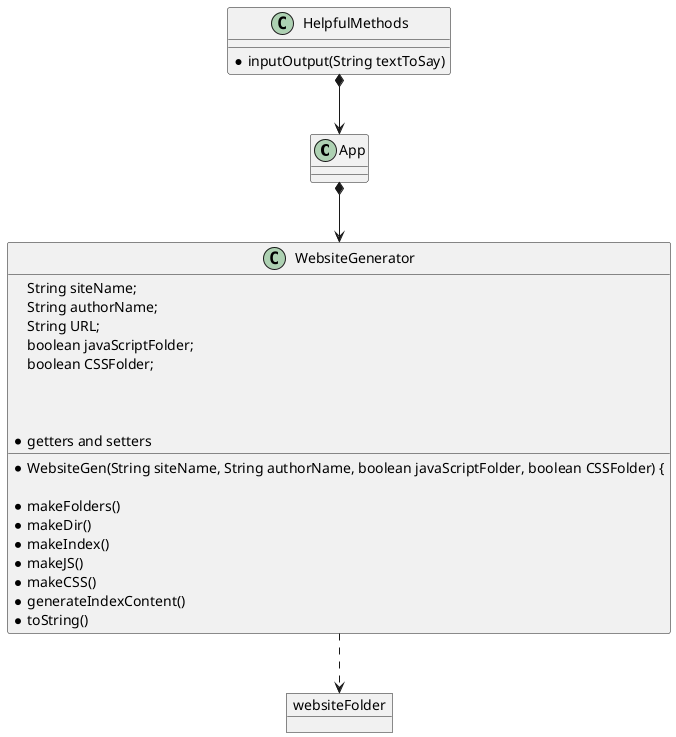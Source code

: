 @startuml
'https://plantuml.com/class-diagram

class App {
}

class HelpfulMethods{
    *inputOutput(String textToSay)
}

class WebsiteGenerator {
    String siteName;
    String authorName;
    String URL;
    boolean javaScriptFolder;
    boolean CSSFolder;


    *WebsiteGen(String siteName, String authorName, boolean javaScriptFolder, boolean CSSFolder) {

    *makeFolders()
    *makeDir()
    *makeIndex()
    *makeJS()
    *makeCSS()
    *generateIndexContent()
    *getters and setters
    *toString()


}
object websiteFolder
HelpfulMethods *--> App
App *--> WebsiteGenerator
WebsiteGenerator -.> websiteFolder

@enduml